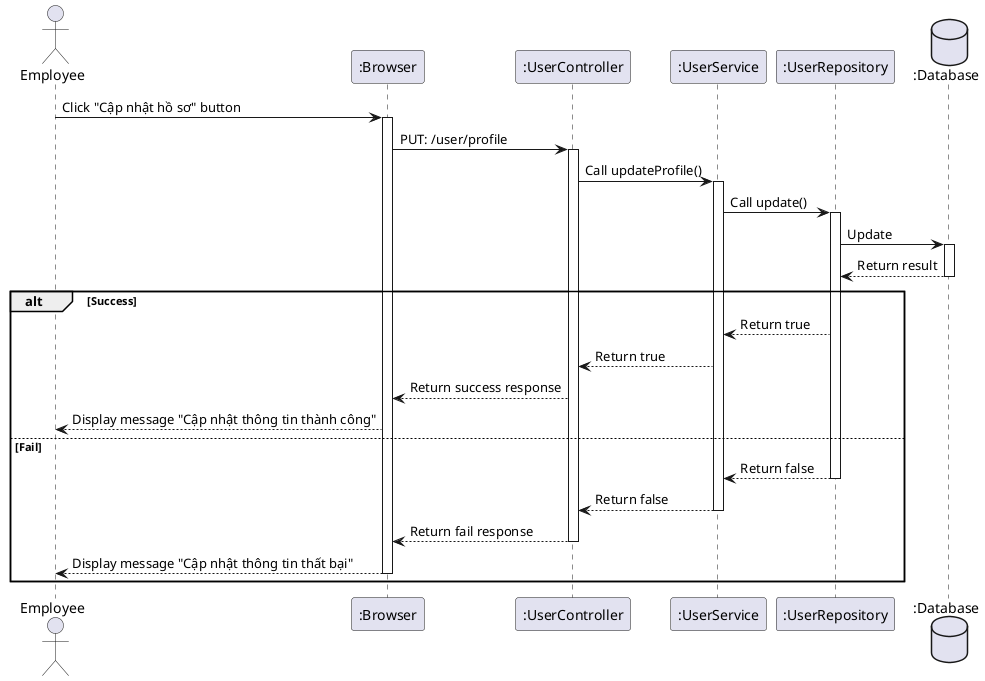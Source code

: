 @startuml

actor Employee as user

participant ":Browser" as a
participant ":UserController" as b
participant ":UserService" as c
participant ":UserRepository" as d
database ":Database" as e

user -> a++: Click "Cập nhật hồ sơ" button
a -> b++: PUT: /user/profile
b -> c++: Call updateProfile()
c -> d++: Call update()
d -> e++: Update
e --> d--: Return result
alt Success
    d --> c: Return true
    c --> b: Return true
    b --> a: Return success response
    a --> user: Display message "Cập nhật thông tin thành công"
else Fail 
    d --> c--: Return false
    c --> b--: Return false
    b --> a--: Return fail response
    a --> user--: Display message "Cập nhật thông tin thất bại"
end 
@enduml